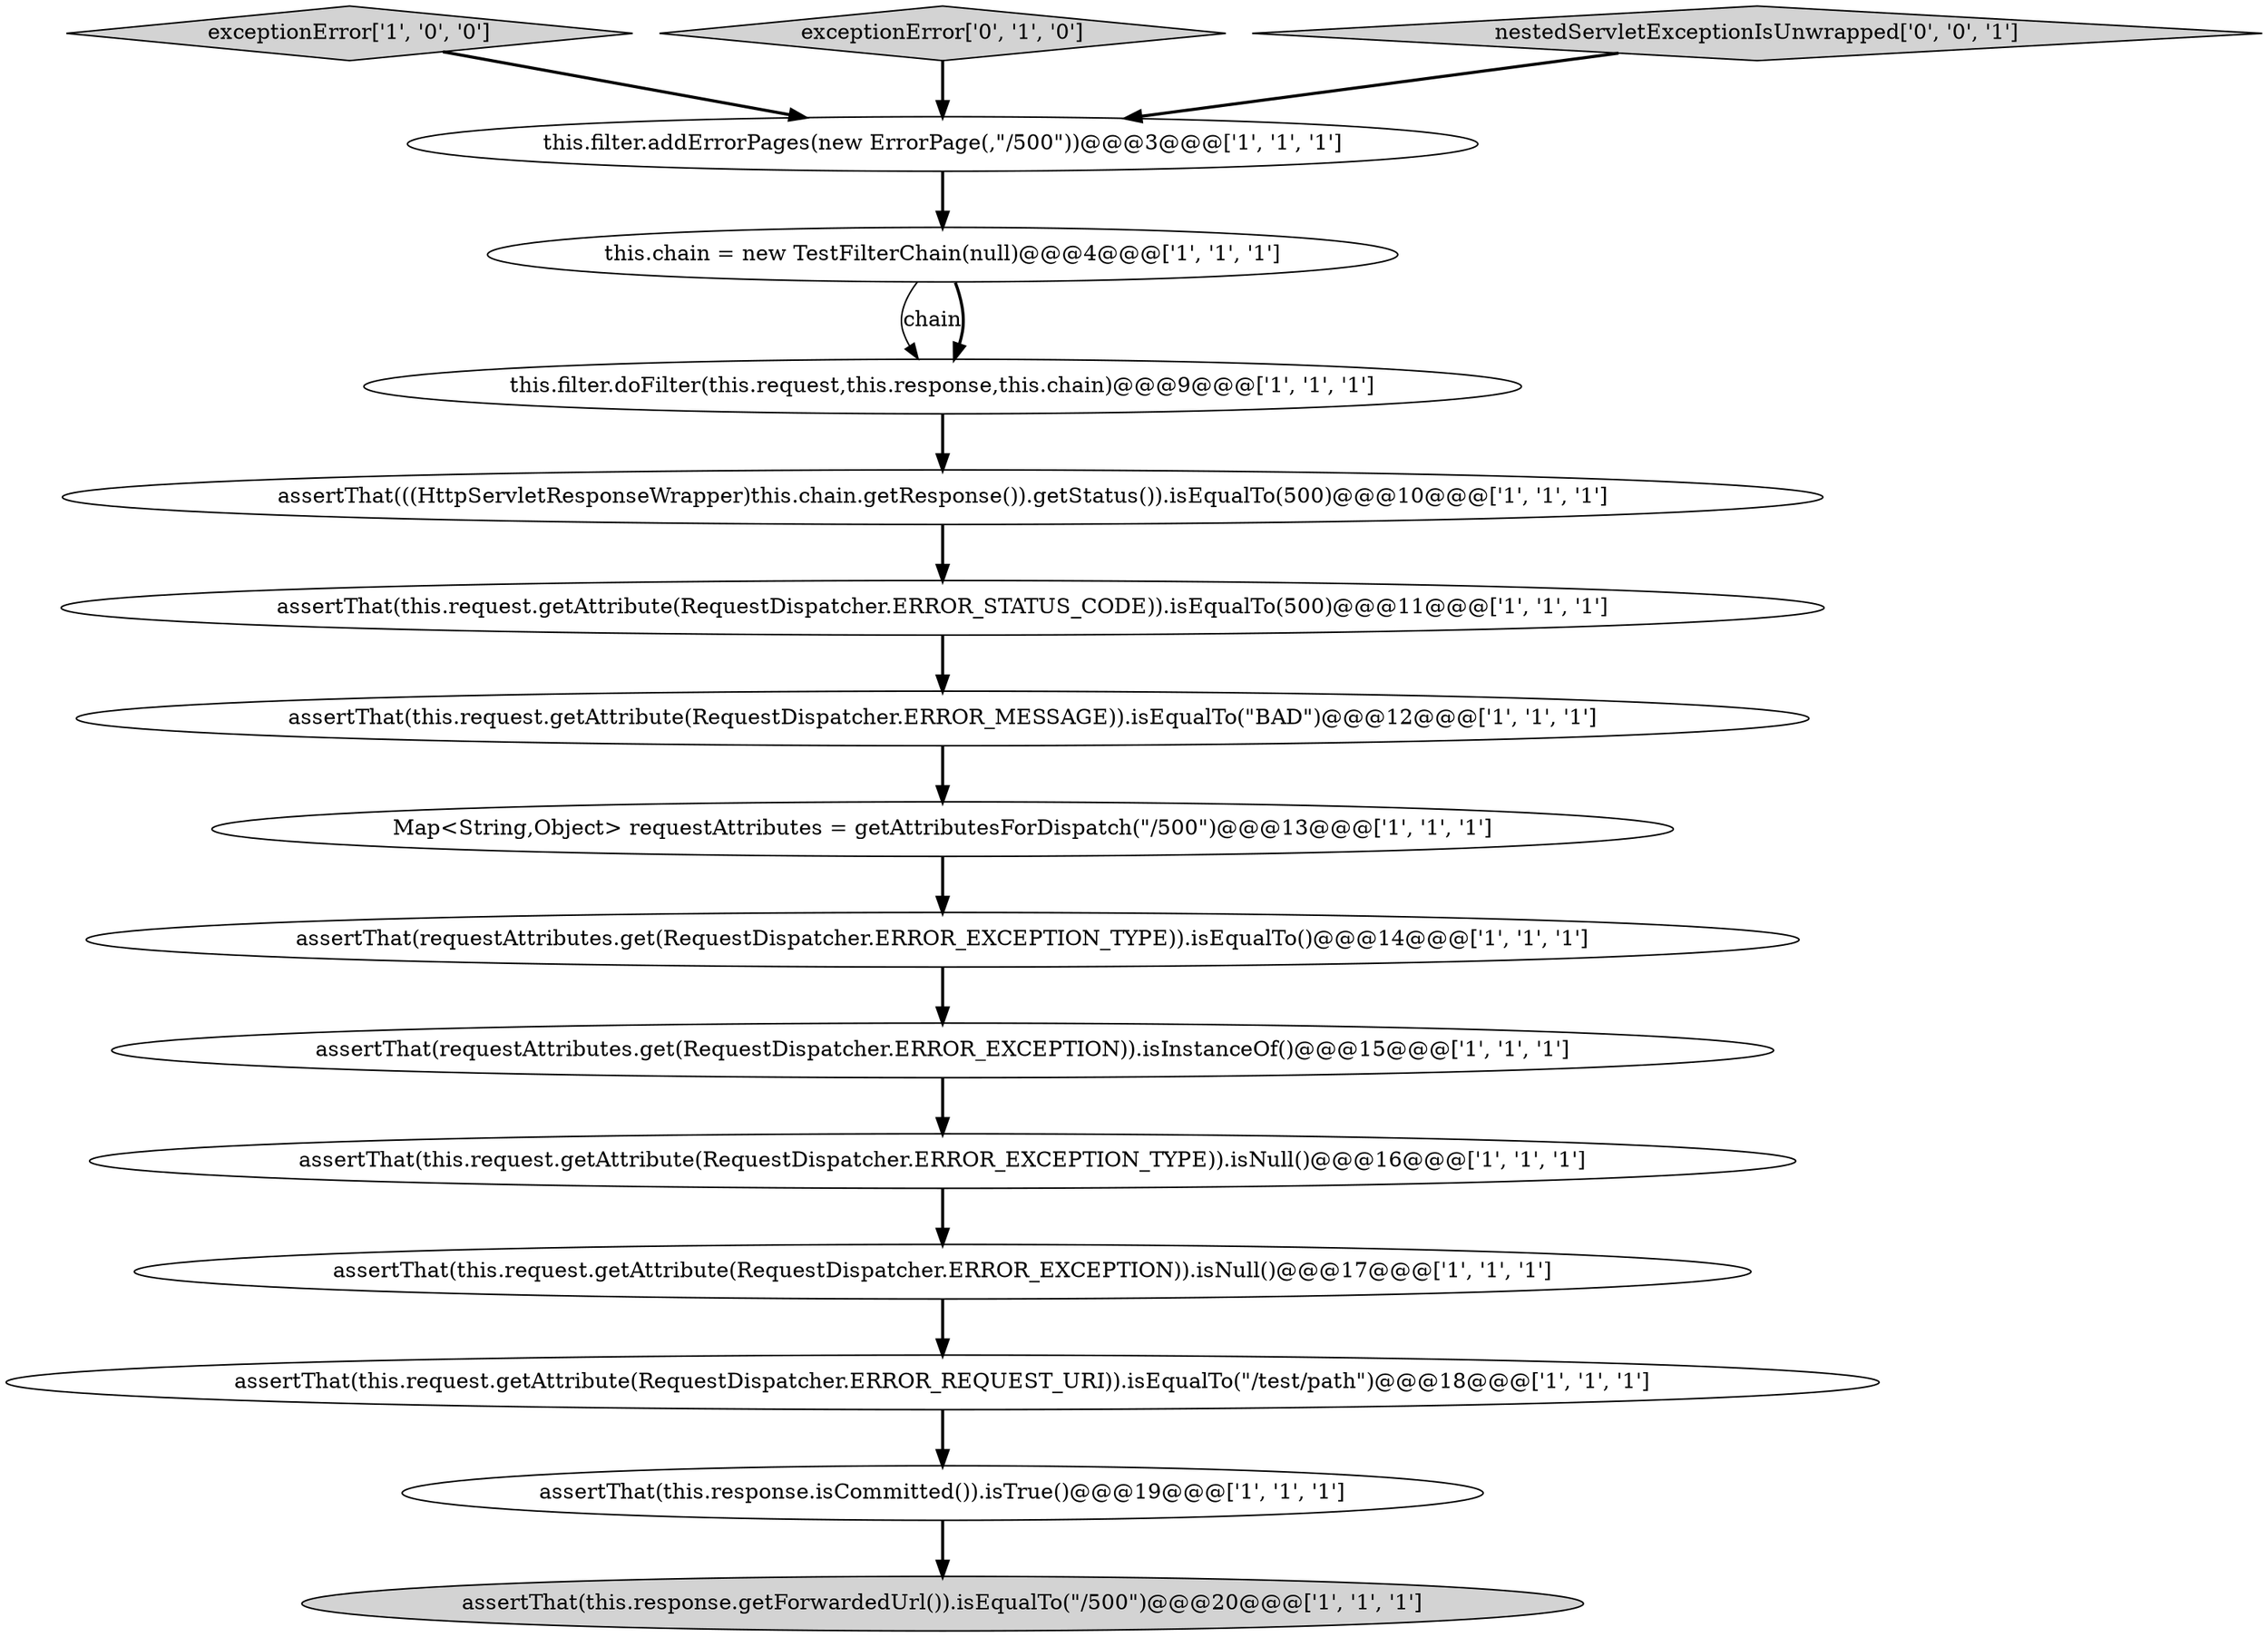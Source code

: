 digraph {
3 [style = filled, label = "assertThat(requestAttributes.get(RequestDispatcher.ERROR_EXCEPTION_TYPE)).isEqualTo()@@@14@@@['1', '1', '1']", fillcolor = white, shape = ellipse image = "AAA0AAABBB1BBB"];
5 [style = filled, label = "assertThat(this.request.getAttribute(RequestDispatcher.ERROR_STATUS_CODE)).isEqualTo(500)@@@11@@@['1', '1', '1']", fillcolor = white, shape = ellipse image = "AAA0AAABBB1BBB"];
2 [style = filled, label = "Map<String,Object> requestAttributes = getAttributesForDispatch(\"/500\")@@@13@@@['1', '1', '1']", fillcolor = white, shape = ellipse image = "AAA0AAABBB1BBB"];
6 [style = filled, label = "assertThat(this.response.getForwardedUrl()).isEqualTo(\"/500\")@@@20@@@['1', '1', '1']", fillcolor = lightgray, shape = ellipse image = "AAA0AAABBB1BBB"];
10 [style = filled, label = "assertThat(this.response.isCommitted()).isTrue()@@@19@@@['1', '1', '1']", fillcolor = white, shape = ellipse image = "AAA0AAABBB1BBB"];
13 [style = filled, label = "assertThat(this.request.getAttribute(RequestDispatcher.ERROR_EXCEPTION)).isNull()@@@17@@@['1', '1', '1']", fillcolor = white, shape = ellipse image = "AAA0AAABBB1BBB"];
14 [style = filled, label = "assertThat(this.request.getAttribute(RequestDispatcher.ERROR_REQUEST_URI)).isEqualTo(\"/test/path\")@@@18@@@['1', '1', '1']", fillcolor = white, shape = ellipse image = "AAA0AAABBB1BBB"];
9 [style = filled, label = "assertThat(this.request.getAttribute(RequestDispatcher.ERROR_EXCEPTION_TYPE)).isNull()@@@16@@@['1', '1', '1']", fillcolor = white, shape = ellipse image = "AAA0AAABBB1BBB"];
1 [style = filled, label = "exceptionError['1', '0', '0']", fillcolor = lightgray, shape = diamond image = "AAA0AAABBB1BBB"];
7 [style = filled, label = "assertThat(this.request.getAttribute(RequestDispatcher.ERROR_MESSAGE)).isEqualTo(\"BAD\")@@@12@@@['1', '1', '1']", fillcolor = white, shape = ellipse image = "AAA0AAABBB1BBB"];
4 [style = filled, label = "assertThat(((HttpServletResponseWrapper)this.chain.getResponse()).getStatus()).isEqualTo(500)@@@10@@@['1', '1', '1']", fillcolor = white, shape = ellipse image = "AAA0AAABBB1BBB"];
12 [style = filled, label = "this.chain = new TestFilterChain(null)@@@4@@@['1', '1', '1']", fillcolor = white, shape = ellipse image = "AAA0AAABBB1BBB"];
8 [style = filled, label = "this.filter.addErrorPages(new ErrorPage(,\"/500\"))@@@3@@@['1', '1', '1']", fillcolor = white, shape = ellipse image = "AAA0AAABBB1BBB"];
0 [style = filled, label = "this.filter.doFilter(this.request,this.response,this.chain)@@@9@@@['1', '1', '1']", fillcolor = white, shape = ellipse image = "AAA0AAABBB1BBB"];
11 [style = filled, label = "assertThat(requestAttributes.get(RequestDispatcher.ERROR_EXCEPTION)).isInstanceOf()@@@15@@@['1', '1', '1']", fillcolor = white, shape = ellipse image = "AAA0AAABBB1BBB"];
15 [style = filled, label = "exceptionError['0', '1', '0']", fillcolor = lightgray, shape = diamond image = "AAA0AAABBB2BBB"];
16 [style = filled, label = "nestedServletExceptionIsUnwrapped['0', '0', '1']", fillcolor = lightgray, shape = diamond image = "AAA0AAABBB3BBB"];
3->11 [style = bold, label=""];
5->7 [style = bold, label=""];
14->10 [style = bold, label=""];
12->0 [style = solid, label="chain"];
1->8 [style = bold, label=""];
16->8 [style = bold, label=""];
11->9 [style = bold, label=""];
0->4 [style = bold, label=""];
12->0 [style = bold, label=""];
4->5 [style = bold, label=""];
7->2 [style = bold, label=""];
13->14 [style = bold, label=""];
8->12 [style = bold, label=""];
10->6 [style = bold, label=""];
15->8 [style = bold, label=""];
2->3 [style = bold, label=""];
9->13 [style = bold, label=""];
}
